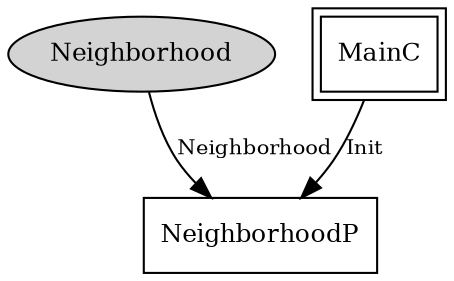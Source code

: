 digraph "tos.lib.rfxlink.util.NeighborhoodC" {
  n0x2ace82244d58 [shape=ellipse, style=filled, label="Neighborhood", fontsize=12];
  "NeighborhoodP" [fontsize=12, shape=box, URL="../chtml/tos.lib.rfxlink.util.NeighborhoodP.html"];
  "MainC" [fontsize=12, shape=box,peripheries=2, URL="../chtml/tos.system.MainC.html"];
  "NeighborhoodP" [fontsize=12, shape=box, URL="../chtml/tos.lib.rfxlink.util.NeighborhoodP.html"];
  "n0x2ace82244d58" -> "NeighborhoodP" [label="Neighborhood", URL="../ihtml/tos.lib.rfxlink.util.Neighborhood.html", fontsize=10];
  "MainC" -> "NeighborhoodP" [label="Init", URL="../ihtml/tos.interfaces.Init.html", fontsize=10];
}
